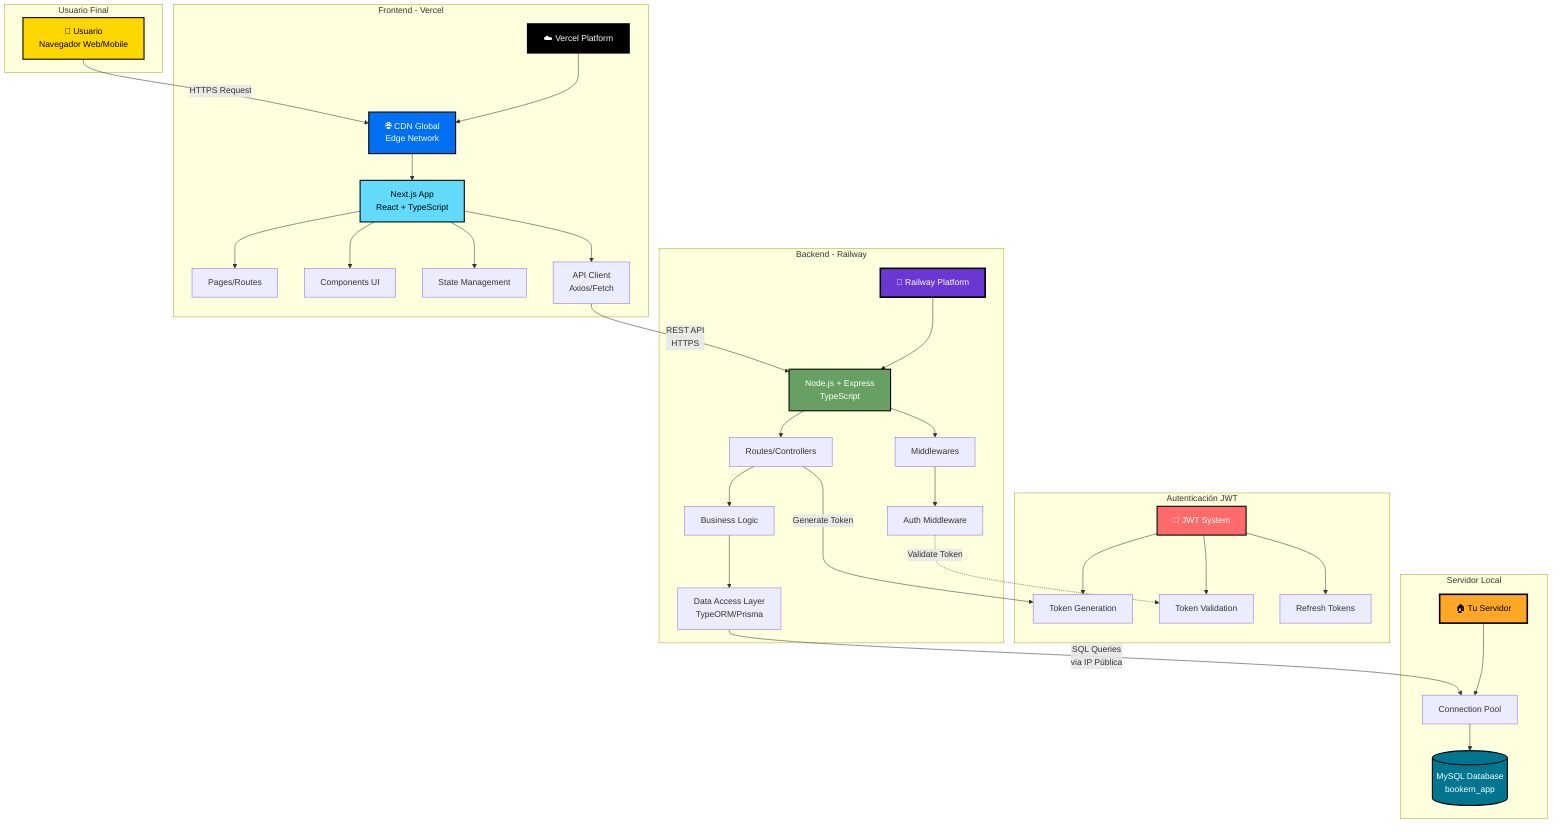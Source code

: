 graph TB
    subgraph "Usuario Final"
        USER[👤 Usuario<br/>Navegador Web/Mobile]
    end
    
    subgraph "Frontend - Vercel"
        VERCEL[☁️ Vercel Platform]
        CDN[🌐 CDN Global<br/>Edge Network]
        NEXTJS[Next.js App<br/>React + TypeScript]
        PAGES[Pages/Routes]
        COMPONENTS[Components UI]
        STATE[State Management]
        API_CLIENT[API Client<br/>Axios/Fetch]
        
        VERCEL --> CDN
        CDN --> NEXTJS
        NEXTJS --> PAGES
        NEXTJS --> COMPONENTS
        NEXTJS --> STATE
        NEXTJS --> API_CLIENT
    end
    
    subgraph "Backend - Railway"
        RAILWAY[🚂 Railway Platform]
        EXPRESS[Node.js + Express<br/>TypeScript]
        ROUTES[Routes/Controllers]
        MIDDLEWARE[Middlewares]
        AUTH_MID[Auth Middleware]
        SERVICES[Business Logic]
        DAL[Data Access Layer<br/>TypeORM/Prisma]
        
        RAILWAY --> EXPRESS
        EXPRESS --> ROUTES
        EXPRESS --> MIDDLEWARE
        MIDDLEWARE --> AUTH_MID
        ROUTES --> SERVICES
        SERVICES --> DAL
    end
    
    subgraph "Autenticación JWT"
        JWT[🔐 JWT System]
        TOKEN_GEN[Token Generation]
        TOKEN_VAL[Token Validation]
        REFRESH[Refresh Tokens]
        
        JWT --> TOKEN_GEN
        JWT --> TOKEN_VAL
        JWT --> REFRESH
    end
    
    subgraph "Servidor Local"
        LOCAL[🏠 Tu Servidor]
        MYSQL[(MySQL Database<br/>bookern_app)]
        POOL[Connection Pool]
        
        LOCAL --> POOL
        POOL --> MYSQL
    end
    
    USER -->|HTTPS Request| CDN
    API_CLIENT -->|REST API<br/>HTTPS| EXPRESS
    
    AUTH_MID -.->|Validate Token| TOKEN_VAL
    ROUTES -->|Generate Token| TOKEN_GEN
    
    DAL -->|SQL Queries<br/>via IP Pública| POOL
    
    style USER fill:#ffd700,stroke:#000,stroke-width:2px,color:#000
    style VERCEL fill:#000,stroke:#000,stroke-width:3px,color:#fff
    style CDN fill:#0070f3,stroke:#000,stroke-width:2px,color:#fff
    style NEXTJS fill:#61dafb,stroke:#000,stroke-width:2px,color:#000
    style RAILWAY fill:#6b37d4,stroke:#000,stroke-width:3px,color:#fff
    style EXPRESS fill:#68a063,stroke:#000,stroke-width:2px,color:#fff
    style JWT fill:#ff6b6b,stroke:#000,stroke-width:2px,color:#fff
    style LOCAL fill:#ffa726,stroke:#000,stroke-width:3px,color:#000
    style MYSQL fill:#00758f,stroke:#000,stroke-width:2px,color:#fff